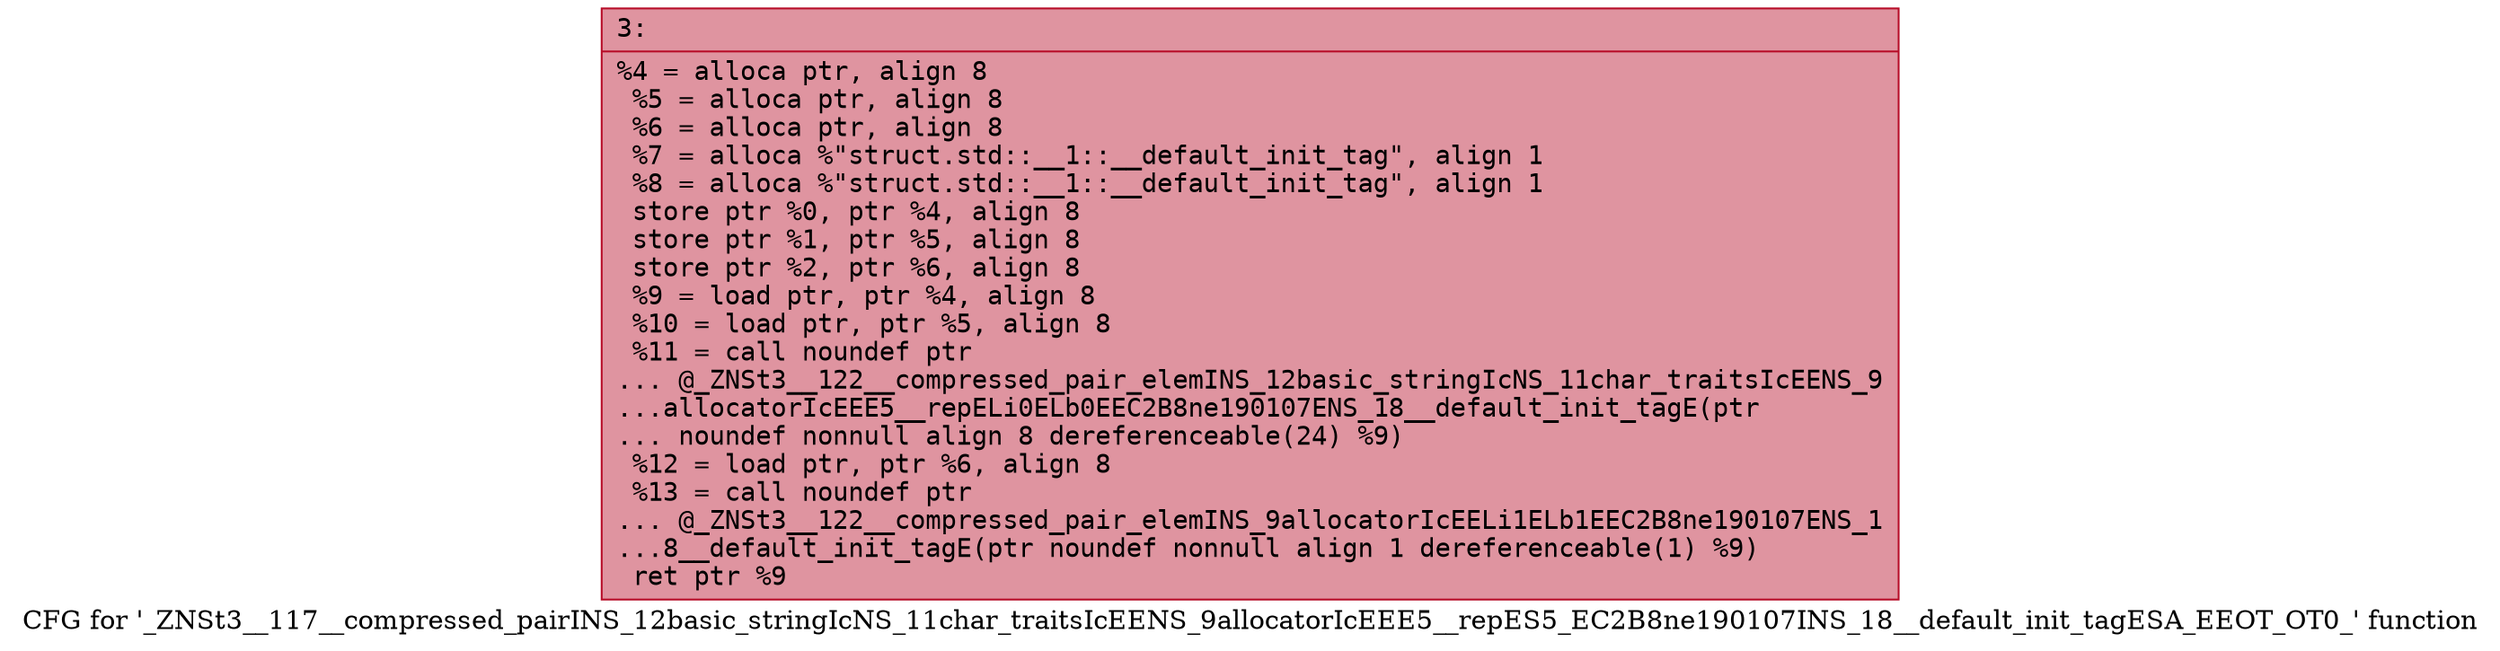 digraph "CFG for '_ZNSt3__117__compressed_pairINS_12basic_stringIcNS_11char_traitsIcEENS_9allocatorIcEEE5__repES5_EC2B8ne190107INS_18__default_init_tagESA_EEOT_OT0_' function" {
	label="CFG for '_ZNSt3__117__compressed_pairINS_12basic_stringIcNS_11char_traitsIcEENS_9allocatorIcEEE5__repES5_EC2B8ne190107INS_18__default_init_tagESA_EEOT_OT0_' function";

	Node0x6000005c5bd0 [shape=record,color="#b70d28ff", style=filled, fillcolor="#b70d2870" fontname="Courier",label="{3:\l|  %4 = alloca ptr, align 8\l  %5 = alloca ptr, align 8\l  %6 = alloca ptr, align 8\l  %7 = alloca %\"struct.std::__1::__default_init_tag\", align 1\l  %8 = alloca %\"struct.std::__1::__default_init_tag\", align 1\l  store ptr %0, ptr %4, align 8\l  store ptr %1, ptr %5, align 8\l  store ptr %2, ptr %6, align 8\l  %9 = load ptr, ptr %4, align 8\l  %10 = load ptr, ptr %5, align 8\l  %11 = call noundef ptr\l... @_ZNSt3__122__compressed_pair_elemINS_12basic_stringIcNS_11char_traitsIcEENS_9\l...allocatorIcEEE5__repELi0ELb0EEC2B8ne190107ENS_18__default_init_tagE(ptr\l... noundef nonnull align 8 dereferenceable(24) %9)\l  %12 = load ptr, ptr %6, align 8\l  %13 = call noundef ptr\l... @_ZNSt3__122__compressed_pair_elemINS_9allocatorIcEELi1ELb1EEC2B8ne190107ENS_1\l...8__default_init_tagE(ptr noundef nonnull align 1 dereferenceable(1) %9)\l  ret ptr %9\l}"];
}
